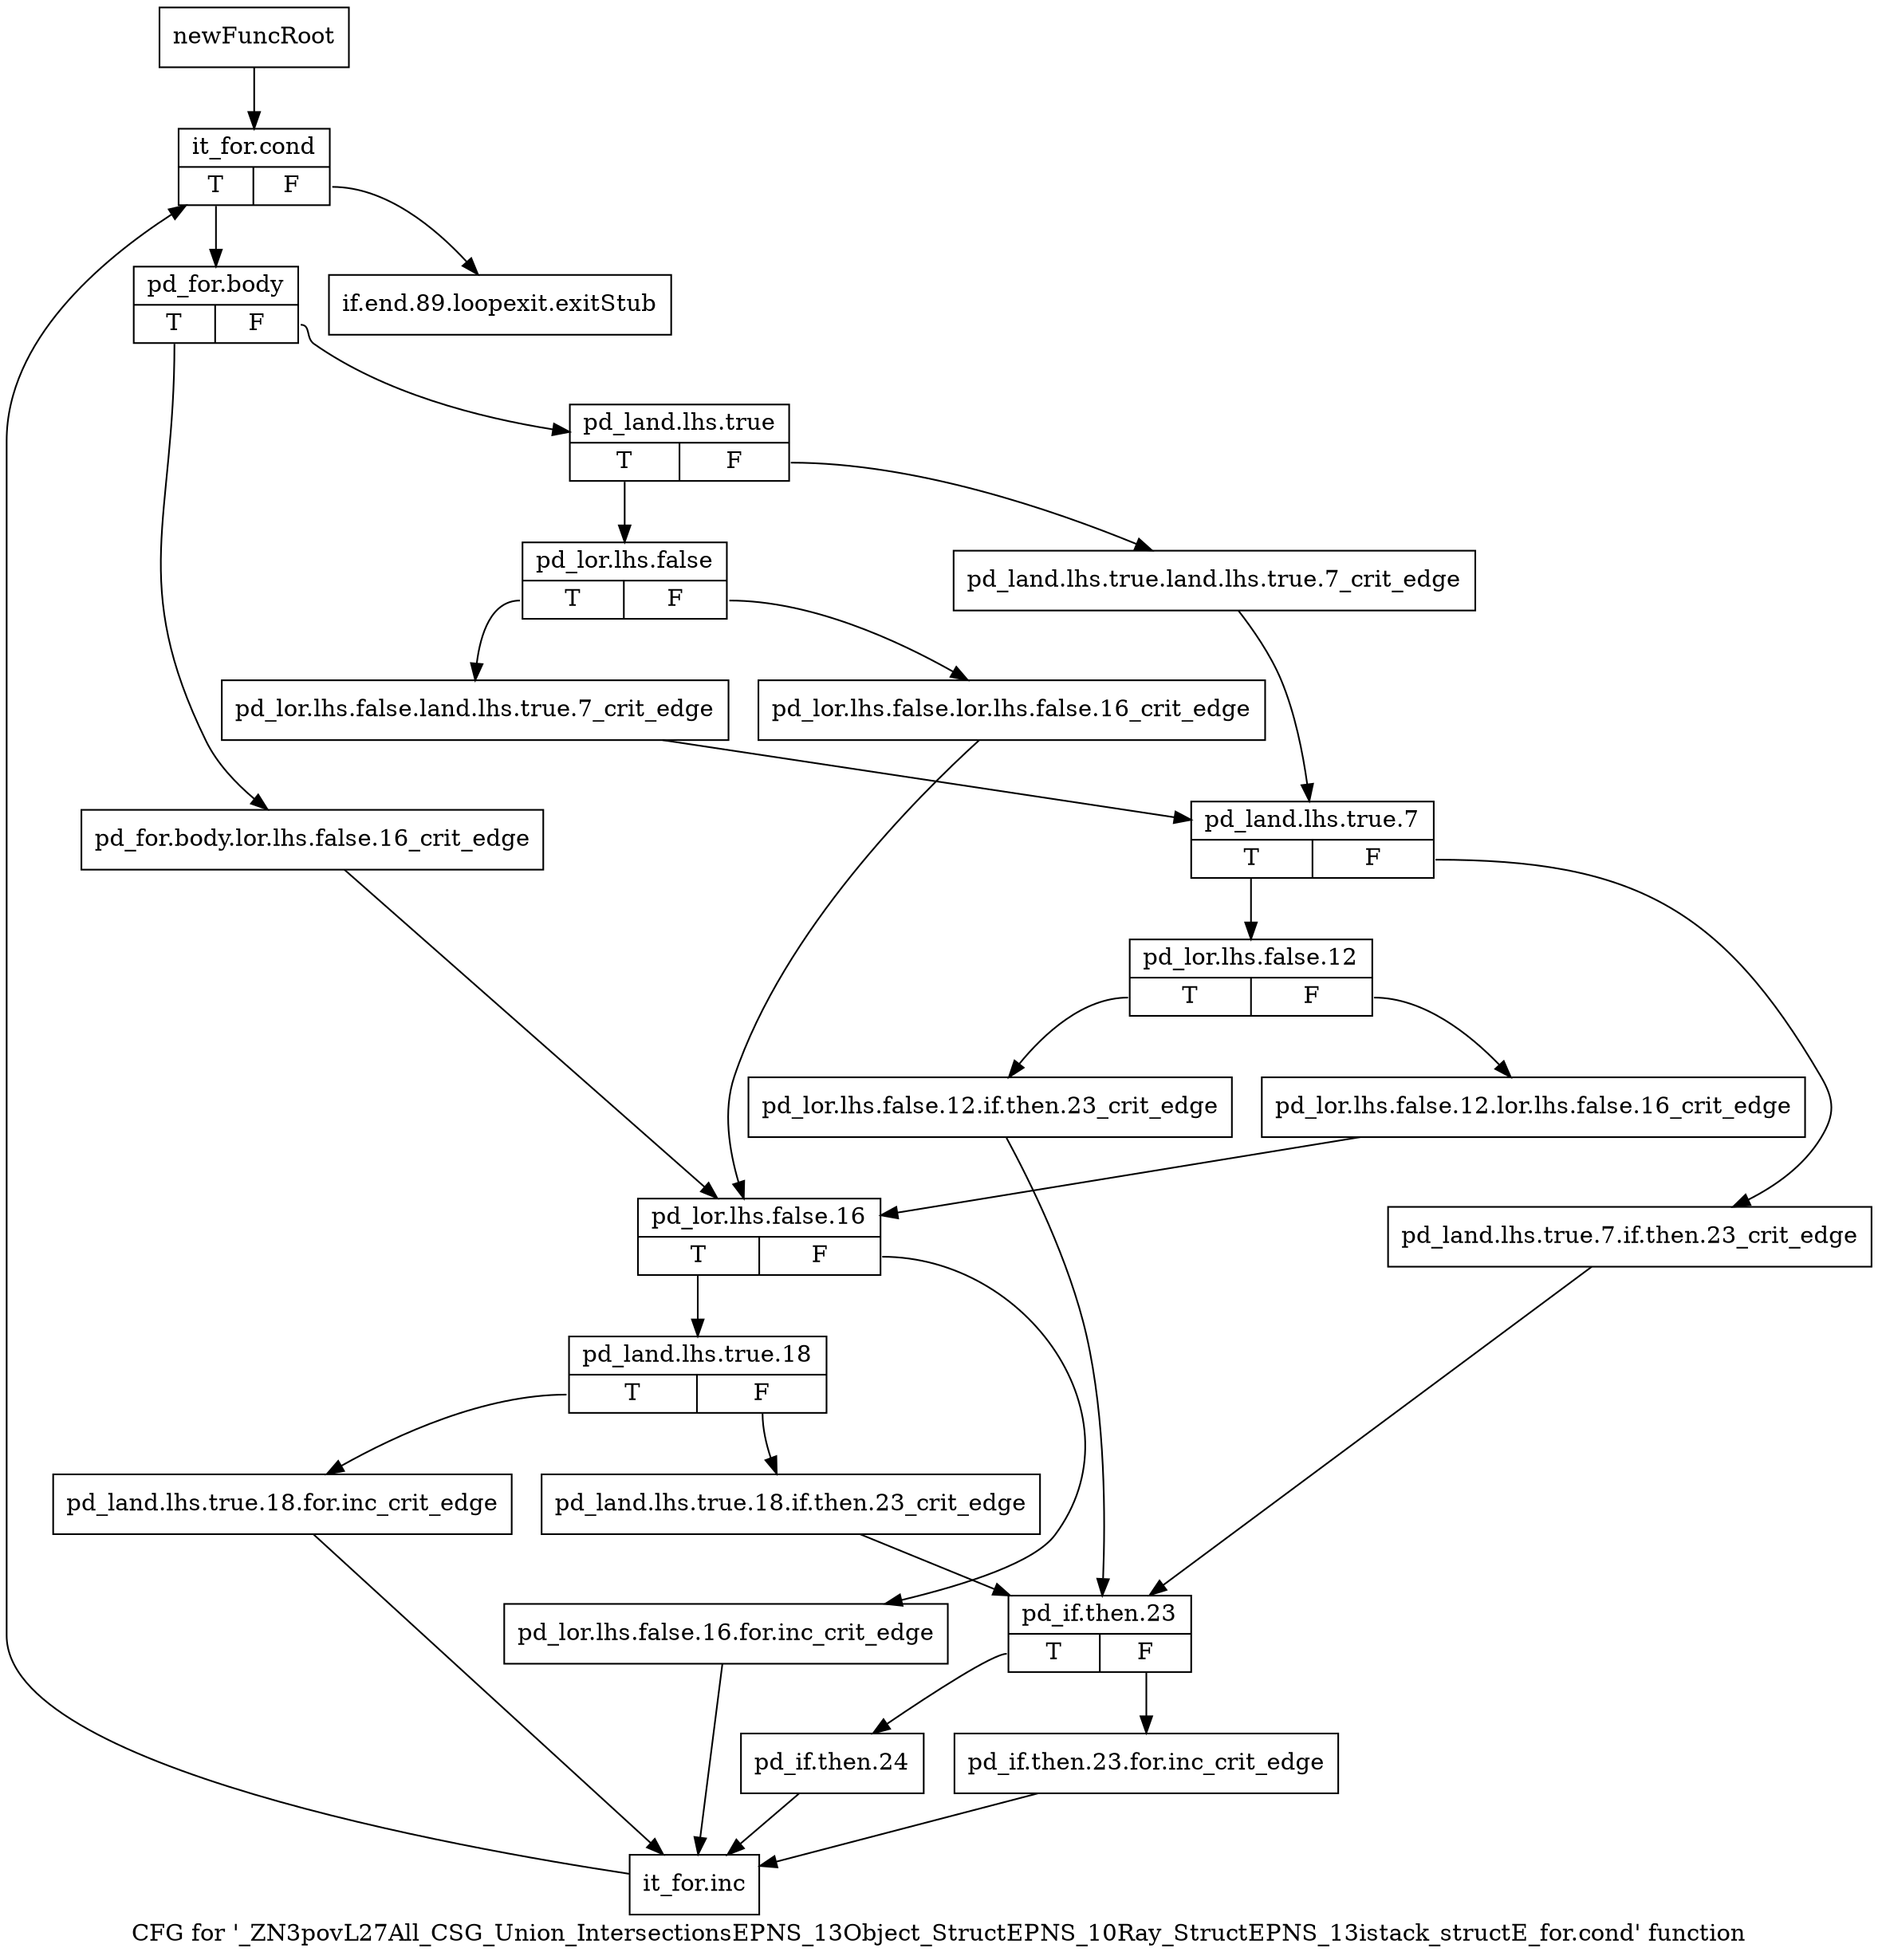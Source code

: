 digraph "CFG for '_ZN3povL27All_CSG_Union_IntersectionsEPNS_13Object_StructEPNS_10Ray_StructEPNS_13istack_structE_for.cond' function" {
	label="CFG for '_ZN3povL27All_CSG_Union_IntersectionsEPNS_13Object_StructEPNS_10Ray_StructEPNS_13istack_structE_for.cond' function";

	Node0x2389480 [shape=record,label="{newFuncRoot}"];
	Node0x2389480 -> Node0x2389520;
	Node0x23894d0 [shape=record,label="{if.end.89.loopexit.exitStub}"];
	Node0x2389520 [shape=record,label="{it_for.cond|{<s0>T|<s1>F}}"];
	Node0x2389520:s0 -> Node0x2389570;
	Node0x2389520:s1 -> Node0x23894d0;
	Node0x2389570 [shape=record,label="{pd_for.body|{<s0>T|<s1>F}}"];
	Node0x2389570:s0 -> Node0x23898e0;
	Node0x2389570:s1 -> Node0x23895c0;
	Node0x23895c0 [shape=record,label="{pd_land.lhs.true|{<s0>T|<s1>F}}"];
	Node0x23895c0:s0 -> Node0x2389660;
	Node0x23895c0:s1 -> Node0x2389610;
	Node0x2389610 [shape=record,label="{pd_land.lhs.true.land.lhs.true.7_crit_edge}"];
	Node0x2389610 -> Node0x2389750;
	Node0x2389660 [shape=record,label="{pd_lor.lhs.false|{<s0>T|<s1>F}}"];
	Node0x2389660:s0 -> Node0x2389700;
	Node0x2389660:s1 -> Node0x23896b0;
	Node0x23896b0 [shape=record,label="{pd_lor.lhs.false.lor.lhs.false.16_crit_edge}"];
	Node0x23896b0 -> Node0x2389930;
	Node0x2389700 [shape=record,label="{pd_lor.lhs.false.land.lhs.true.7_crit_edge}"];
	Node0x2389700 -> Node0x2389750;
	Node0x2389750 [shape=record,label="{pd_land.lhs.true.7|{<s0>T|<s1>F}}"];
	Node0x2389750:s0 -> Node0x23897f0;
	Node0x2389750:s1 -> Node0x23897a0;
	Node0x23897a0 [shape=record,label="{pd_land.lhs.true.7.if.then.23_crit_edge}"];
	Node0x23897a0 -> Node0x2389a70;
	Node0x23897f0 [shape=record,label="{pd_lor.lhs.false.12|{<s0>T|<s1>F}}"];
	Node0x23897f0:s0 -> Node0x2389890;
	Node0x23897f0:s1 -> Node0x2389840;
	Node0x2389840 [shape=record,label="{pd_lor.lhs.false.12.lor.lhs.false.16_crit_edge}"];
	Node0x2389840 -> Node0x2389930;
	Node0x2389890 [shape=record,label="{pd_lor.lhs.false.12.if.then.23_crit_edge}"];
	Node0x2389890 -> Node0x2389a70;
	Node0x23898e0 [shape=record,label="{pd_for.body.lor.lhs.false.16_crit_edge}"];
	Node0x23898e0 -> Node0x2389930;
	Node0x2389930 [shape=record,label="{pd_lor.lhs.false.16|{<s0>T|<s1>F}}"];
	Node0x2389930:s0 -> Node0x23899d0;
	Node0x2389930:s1 -> Node0x2389980;
	Node0x2389980 [shape=record,label="{pd_lor.lhs.false.16.for.inc_crit_edge}"];
	Node0x2389980 -> Node0x2389bb0;
	Node0x23899d0 [shape=record,label="{pd_land.lhs.true.18|{<s0>T|<s1>F}}"];
	Node0x23899d0:s0 -> Node0x2389b60;
	Node0x23899d0:s1 -> Node0x2389a20;
	Node0x2389a20 [shape=record,label="{pd_land.lhs.true.18.if.then.23_crit_edge}"];
	Node0x2389a20 -> Node0x2389a70;
	Node0x2389a70 [shape=record,label="{pd_if.then.23|{<s0>T|<s1>F}}"];
	Node0x2389a70:s0 -> Node0x2389b10;
	Node0x2389a70:s1 -> Node0x2389ac0;
	Node0x2389ac0 [shape=record,label="{pd_if.then.23.for.inc_crit_edge}"];
	Node0x2389ac0 -> Node0x2389bb0;
	Node0x2389b10 [shape=record,label="{pd_if.then.24}"];
	Node0x2389b10 -> Node0x2389bb0;
	Node0x2389b60 [shape=record,label="{pd_land.lhs.true.18.for.inc_crit_edge}"];
	Node0x2389b60 -> Node0x2389bb0;
	Node0x2389bb0 [shape=record,label="{it_for.inc}"];
	Node0x2389bb0 -> Node0x2389520;
}

